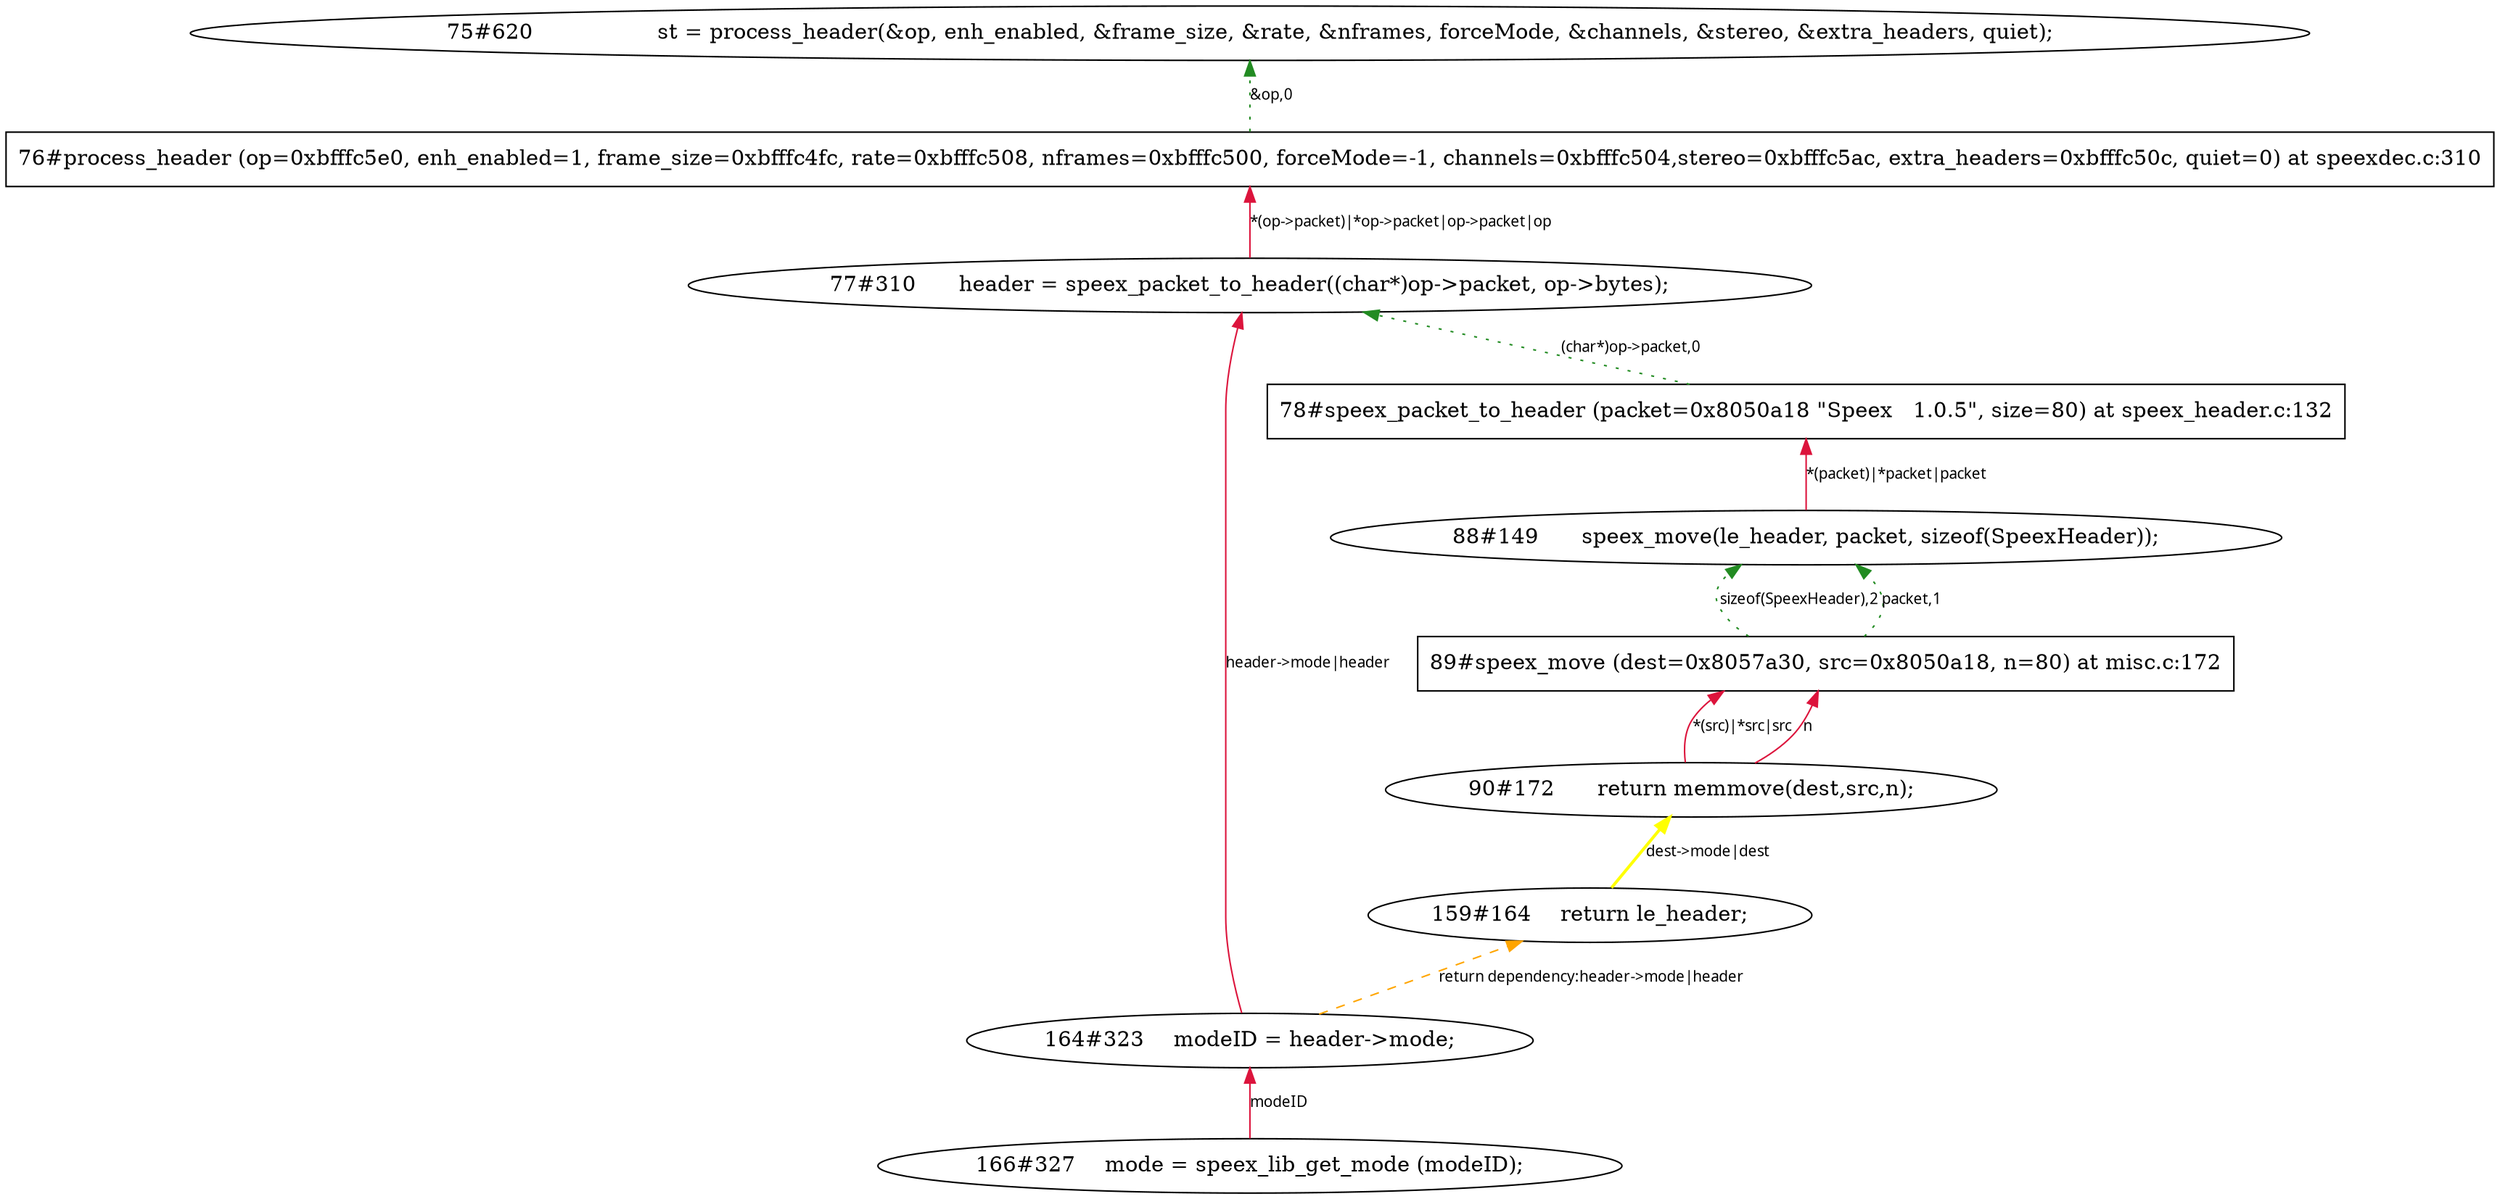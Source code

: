 digraph tiantgraph{
rankdir="BT";
"164#323	   modeID = header->mode;";
"166#327	   mode = speex_lib_get_mode (modeID);";
"75#620	               st = process_header(&op, enh_enabled, &frame_size, &rate, &nframes, forceMode, &channels, &stereo, &extra_headers, quiet);";
"76#process_header (op=0xbfffc5e0, enh_enabled=1, frame_size=0xbfffc4fc, rate=0xbfffc508, nframes=0xbfffc500, forceMode=-1, channels=0xbfffc504,stereo=0xbfffc5ac, extra_headers=0xbfffc50c, quiet=0) at speexdec.c:310"[shape="record"];
"77#310	   header = speex_packet_to_header((char*)op->packet, op->bytes);";
"78#speex_packet_to_header (packet=0x8050a18 \"Speex   1.0.5\", size=80) at speex_header.c:132"[shape="record"];
"88#149	   speex_move(le_header, packet, sizeof(SpeexHeader));";
"89#speex_move (dest=0x8057a30, src=0x8050a18, n=80) at misc.c:172"[shape="record"];
"90#172	   return memmove(dest,src,n);";
"159#164	   return le_header;";
edge [fontname = "Verdana", fontsize = 10, color="crimson", style="solid"];
"90#172	   return memmove(dest,src,n);"->"89#speex_move (dest=0x8057a30, src=0x8050a18, n=80) at misc.c:172"[label="*(src)|*src|src"];
"90#172	   return memmove(dest,src,n);"->"89#speex_move (dest=0x8057a30, src=0x8050a18, n=80) at misc.c:172"[label="n"];
"164#323	   modeID = header->mode;"->"77#310	   header = speex_packet_to_header((char*)op->packet, op->bytes);"[label="header->mode|header"];
"77#310	   header = speex_packet_to_header((char*)op->packet, op->bytes);"->"76#process_header (op=0xbfffc5e0, enh_enabled=1, frame_size=0xbfffc4fc, rate=0xbfffc508, nframes=0xbfffc500, forceMode=-1, channels=0xbfffc504,stereo=0xbfffc5ac, extra_headers=0xbfffc50c, quiet=0) at speexdec.c:310"[label="*(op->packet)|*op->packet|op->packet|op"];
"166#327	   mode = speex_lib_get_mode (modeID);"->"164#323	   modeID = header->mode;"[label="modeID"];
"88#149	   speex_move(le_header, packet, sizeof(SpeexHeader));"->"78#speex_packet_to_header (packet=0x8050a18 \"Speex   1.0.5\", size=80) at speex_header.c:132"[label="*(packet)|*packet|packet"];
"159#164	   return le_header;"->"90#172	   return memmove(dest,src,n);"[label="dest->mode|dest",style="bold", color="yellow"];
"164#323	   modeID = header->mode;"->"159#164	   return le_header;"[label="return dependency:header->mode|header",style="dashed", color="orange"];
"89#speex_move (dest=0x8057a30, src=0x8050a18, n=80) at misc.c:172"->"88#149	   speex_move(le_header, packet, sizeof(SpeexHeader));"[label="sizeof(SpeexHeader),2",style="dotted", color="forestgreen"];
"89#speex_move (dest=0x8057a30, src=0x8050a18, n=80) at misc.c:172"->"88#149	   speex_move(le_header, packet, sizeof(SpeexHeader));"[label="packet,1",style="dotted", color="forestgreen"];
"76#process_header (op=0xbfffc5e0, enh_enabled=1, frame_size=0xbfffc4fc, rate=0xbfffc508, nframes=0xbfffc500, forceMode=-1, channels=0xbfffc504,stereo=0xbfffc5ac, extra_headers=0xbfffc50c, quiet=0) at speexdec.c:310"->"75#620	               st = process_header(&op, enh_enabled, &frame_size, &rate, &nframes, forceMode, &channels, &stereo, &extra_headers, quiet);"[label="&op,0",style="dotted", color="forestgreen"];
"78#speex_packet_to_header (packet=0x8050a18 \"Speex   1.0.5\", size=80) at speex_header.c:132"->"77#310	   header = speex_packet_to_header((char*)op->packet, op->bytes);"[label="(char*)op->packet,0",style="dotted", color="forestgreen"];
}